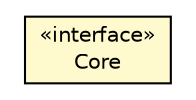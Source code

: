 #!/usr/local/bin/dot
#
# Class diagram 
# Generated by UMLGraph version 5.2 (http://www.umlgraph.org/)
#

digraph G {
	edge [fontname="Helvetica",fontsize=10,labelfontname="Helvetica",labelfontsize=10];
	node [fontname="Helvetica",fontsize=10,shape=plaintext];
	nodesep=0.25;
	ranksep=0.5;
	// it.unica.foresee.core.interfaces.Core
	c1350 [label=<<table title="it.unica.foresee.core.interfaces.Core" border="0" cellborder="1" cellspacing="0" cellpadding="2" port="p" bgcolor="lemonChiffon" href="./Core.html">
		<tr><td><table border="0" cellspacing="0" cellpadding="1">
<tr><td align="center" balign="center"> &#171;interface&#187; </td></tr>
<tr><td align="center" balign="center"> Core </td></tr>
		</table></td></tr>
		</table>>, fontname="Helvetica", fontcolor="black", fontsize=10.0];
}

